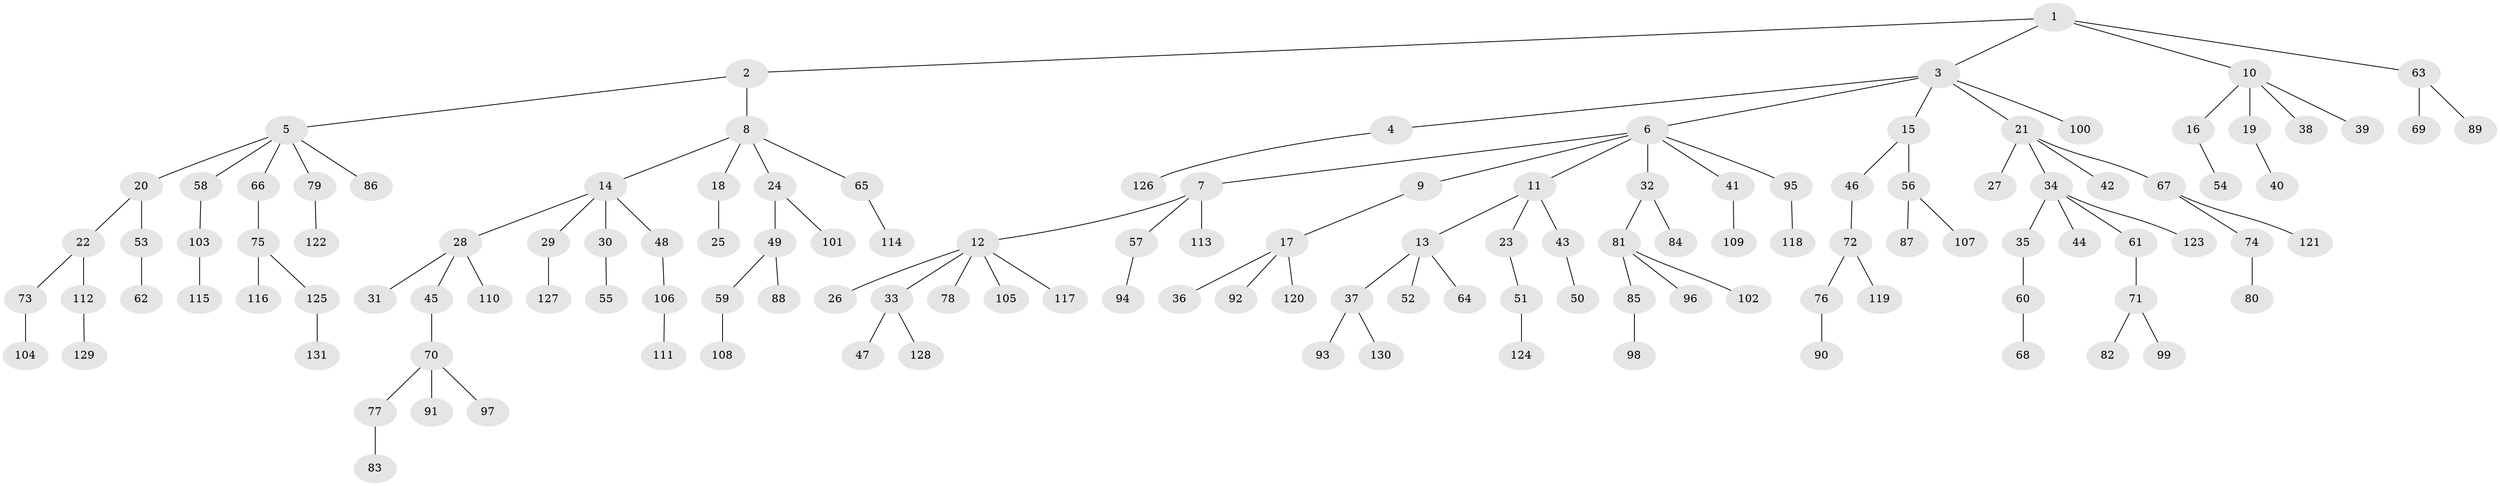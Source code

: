 // coarse degree distribution, {5: 0.0449438202247191, 6: 0.02247191011235955, 7: 0.02247191011235955, 4: 0.056179775280898875, 3: 0.0898876404494382, 2: 0.20224719101123595, 1: 0.5617977528089888}
// Generated by graph-tools (version 1.1) at 2025/42/03/06/25 10:42:02]
// undirected, 131 vertices, 130 edges
graph export_dot {
graph [start="1"]
  node [color=gray90,style=filled];
  1;
  2;
  3;
  4;
  5;
  6;
  7;
  8;
  9;
  10;
  11;
  12;
  13;
  14;
  15;
  16;
  17;
  18;
  19;
  20;
  21;
  22;
  23;
  24;
  25;
  26;
  27;
  28;
  29;
  30;
  31;
  32;
  33;
  34;
  35;
  36;
  37;
  38;
  39;
  40;
  41;
  42;
  43;
  44;
  45;
  46;
  47;
  48;
  49;
  50;
  51;
  52;
  53;
  54;
  55;
  56;
  57;
  58;
  59;
  60;
  61;
  62;
  63;
  64;
  65;
  66;
  67;
  68;
  69;
  70;
  71;
  72;
  73;
  74;
  75;
  76;
  77;
  78;
  79;
  80;
  81;
  82;
  83;
  84;
  85;
  86;
  87;
  88;
  89;
  90;
  91;
  92;
  93;
  94;
  95;
  96;
  97;
  98;
  99;
  100;
  101;
  102;
  103;
  104;
  105;
  106;
  107;
  108;
  109;
  110;
  111;
  112;
  113;
  114;
  115;
  116;
  117;
  118;
  119;
  120;
  121;
  122;
  123;
  124;
  125;
  126;
  127;
  128;
  129;
  130;
  131;
  1 -- 2;
  1 -- 3;
  1 -- 10;
  1 -- 63;
  2 -- 5;
  2 -- 8;
  3 -- 4;
  3 -- 6;
  3 -- 15;
  3 -- 21;
  3 -- 100;
  4 -- 126;
  5 -- 20;
  5 -- 58;
  5 -- 66;
  5 -- 79;
  5 -- 86;
  6 -- 7;
  6 -- 9;
  6 -- 11;
  6 -- 32;
  6 -- 41;
  6 -- 95;
  7 -- 12;
  7 -- 57;
  7 -- 113;
  8 -- 14;
  8 -- 18;
  8 -- 24;
  8 -- 65;
  9 -- 17;
  10 -- 16;
  10 -- 19;
  10 -- 38;
  10 -- 39;
  11 -- 13;
  11 -- 23;
  11 -- 43;
  12 -- 26;
  12 -- 33;
  12 -- 78;
  12 -- 105;
  12 -- 117;
  13 -- 37;
  13 -- 52;
  13 -- 64;
  14 -- 28;
  14 -- 29;
  14 -- 30;
  14 -- 48;
  15 -- 46;
  15 -- 56;
  16 -- 54;
  17 -- 36;
  17 -- 92;
  17 -- 120;
  18 -- 25;
  19 -- 40;
  20 -- 22;
  20 -- 53;
  21 -- 27;
  21 -- 34;
  21 -- 42;
  21 -- 67;
  22 -- 73;
  22 -- 112;
  23 -- 51;
  24 -- 49;
  24 -- 101;
  28 -- 31;
  28 -- 45;
  28 -- 110;
  29 -- 127;
  30 -- 55;
  32 -- 81;
  32 -- 84;
  33 -- 47;
  33 -- 128;
  34 -- 35;
  34 -- 44;
  34 -- 61;
  34 -- 123;
  35 -- 60;
  37 -- 93;
  37 -- 130;
  41 -- 109;
  43 -- 50;
  45 -- 70;
  46 -- 72;
  48 -- 106;
  49 -- 59;
  49 -- 88;
  51 -- 124;
  53 -- 62;
  56 -- 87;
  56 -- 107;
  57 -- 94;
  58 -- 103;
  59 -- 108;
  60 -- 68;
  61 -- 71;
  63 -- 69;
  63 -- 89;
  65 -- 114;
  66 -- 75;
  67 -- 74;
  67 -- 121;
  70 -- 77;
  70 -- 91;
  70 -- 97;
  71 -- 82;
  71 -- 99;
  72 -- 76;
  72 -- 119;
  73 -- 104;
  74 -- 80;
  75 -- 116;
  75 -- 125;
  76 -- 90;
  77 -- 83;
  79 -- 122;
  81 -- 85;
  81 -- 96;
  81 -- 102;
  85 -- 98;
  95 -- 118;
  103 -- 115;
  106 -- 111;
  112 -- 129;
  125 -- 131;
}
